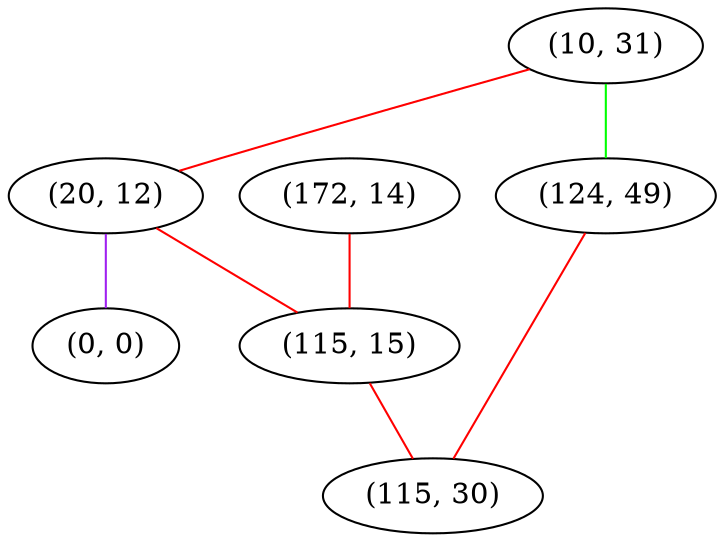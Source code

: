 graph "" {
"(10, 31)";
"(20, 12)";
"(124, 49)";
"(172, 14)";
"(115, 15)";
"(0, 0)";
"(115, 30)";
"(10, 31)" -- "(20, 12)"  [color=red, key=0, weight=1];
"(10, 31)" -- "(124, 49)"  [color=green, key=0, weight=2];
"(20, 12)" -- "(115, 15)"  [color=red, key=0, weight=1];
"(20, 12)" -- "(0, 0)"  [color=purple, key=0, weight=4];
"(124, 49)" -- "(115, 30)"  [color=red, key=0, weight=1];
"(172, 14)" -- "(115, 15)"  [color=red, key=0, weight=1];
"(115, 15)" -- "(115, 30)"  [color=red, key=0, weight=1];
}
